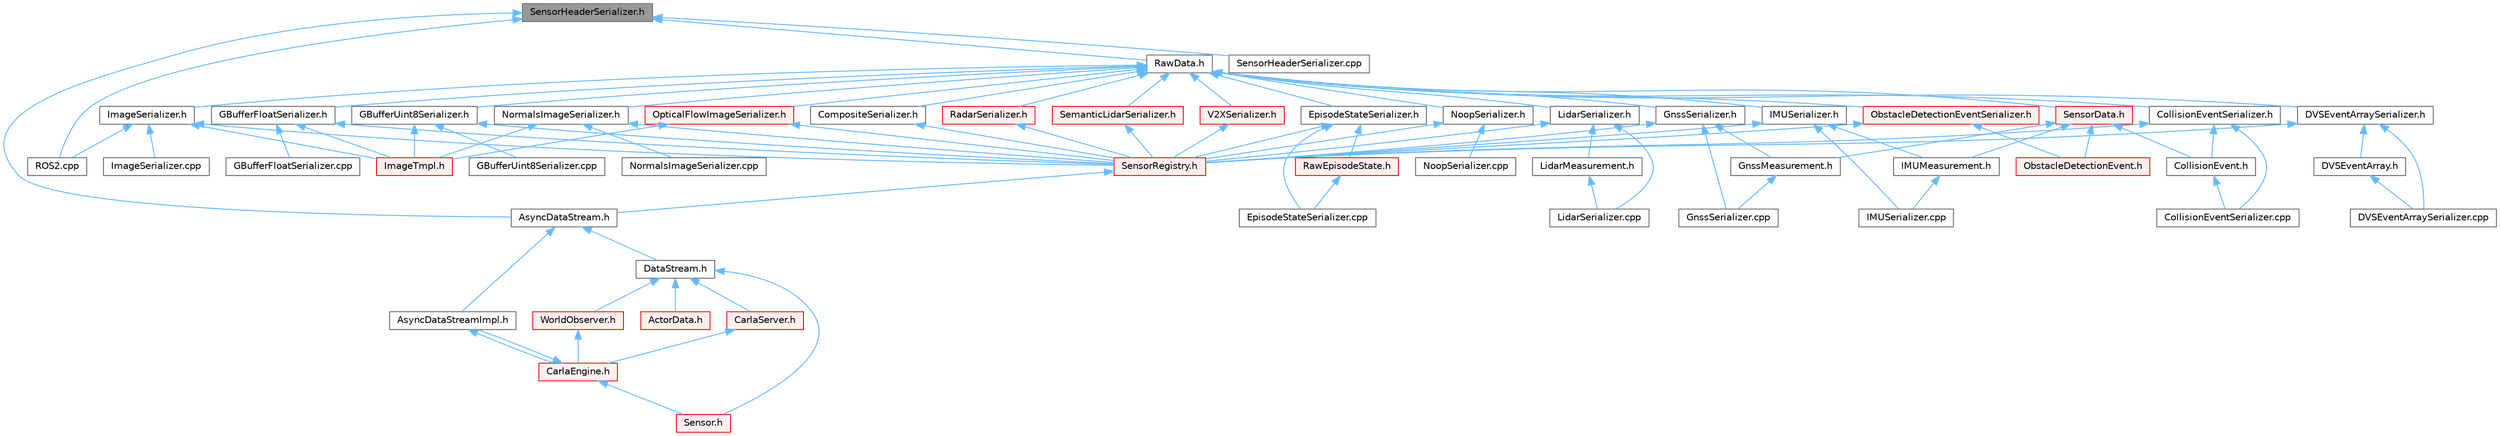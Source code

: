 digraph "SensorHeaderSerializer.h"
{
 // INTERACTIVE_SVG=YES
 // LATEX_PDF_SIZE
  bgcolor="transparent";
  edge [fontname=Helvetica,fontsize=10,labelfontname=Helvetica,labelfontsize=10];
  node [fontname=Helvetica,fontsize=10,shape=box,height=0.2,width=0.4];
  Node1 [id="Node000001",label="SensorHeaderSerializer.h",height=0.2,width=0.4,color="gray40", fillcolor="grey60", style="filled", fontcolor="black",tooltip=" "];
  Node1 -> Node2 [id="edge1_Node000001_Node000002",dir="back",color="steelblue1",style="solid",tooltip=" "];
  Node2 [id="Node000002",label="AsyncDataStream.h",height=0.2,width=0.4,color="grey40", fillcolor="white", style="filled",URL="$d9/d4d/AsyncDataStream_8h.html",tooltip=" "];
  Node2 -> Node3 [id="edge2_Node000002_Node000003",dir="back",color="steelblue1",style="solid",tooltip=" "];
  Node3 [id="Node000003",label="AsyncDataStreamImpl.h",height=0.2,width=0.4,color="grey40", fillcolor="white", style="filled",URL="$d0/d17/AsyncDataStreamImpl_8h.html",tooltip=" "];
  Node3 -> Node4 [id="edge3_Node000003_Node000004",dir="back",color="steelblue1",style="solid",tooltip=" "];
  Node4 [id="Node000004",label="CarlaEngine.h",height=0.2,width=0.4,color="red", fillcolor="#FFF0F0", style="filled",URL="$d0/d11/CarlaEngine_8h.html",tooltip=" "];
  Node4 -> Node3 [id="edge4_Node000004_Node000003",dir="back",color="steelblue1",style="solid",tooltip=" "];
  Node4 -> Node71 [id="edge5_Node000004_Node000071",dir="back",color="steelblue1",style="solid",tooltip=" "];
  Node71 [id="Node000071",label="Sensor.h",height=0.2,width=0.4,color="red", fillcolor="#FFF0F0", style="filled",URL="$d7/d7d/Unreal_2CarlaUE4_2Plugins_2Carla_2Source_2Carla_2Sensor_2Sensor_8h.html",tooltip=" "];
  Node2 -> Node98 [id="edge6_Node000002_Node000098",dir="back",color="steelblue1",style="solid",tooltip=" "];
  Node98 [id="Node000098",label="DataStream.h",height=0.2,width=0.4,color="grey40", fillcolor="white", style="filled",URL="$da/dd9/DataStream_8h.html",tooltip=" "];
  Node98 -> Node99 [id="edge7_Node000098_Node000099",dir="back",color="steelblue1",style="solid",tooltip=" "];
  Node99 [id="Node000099",label="ActorData.h",height=0.2,width=0.4,color="red", fillcolor="#FFF0F0", style="filled",URL="$de/d7d/ActorData_8h.html",tooltip=" "];
  Node98 -> Node109 [id="edge8_Node000098_Node000109",dir="back",color="steelblue1",style="solid",tooltip=" "];
  Node109 [id="Node000109",label="CarlaServer.h",height=0.2,width=0.4,color="red", fillcolor="#FFF0F0", style="filled",URL="$d0/d35/CarlaServer_8h.html",tooltip=" "];
  Node109 -> Node4 [id="edge9_Node000109_Node000004",dir="back",color="steelblue1",style="solid",tooltip=" "];
  Node98 -> Node71 [id="edge10_Node000098_Node000071",dir="back",color="steelblue1",style="solid",tooltip=" "];
  Node98 -> Node120 [id="edge11_Node000098_Node000120",dir="back",color="steelblue1",style="solid",tooltip=" "];
  Node120 [id="Node000120",label="WorldObserver.h",height=0.2,width=0.4,color="red", fillcolor="#FFF0F0", style="filled",URL="$d8/deb/WorldObserver_8h.html",tooltip=" "];
  Node120 -> Node4 [id="edge12_Node000120_Node000004",dir="back",color="steelblue1",style="solid",tooltip=" "];
  Node1 -> Node121 [id="edge13_Node000001_Node000121",dir="back",color="steelblue1",style="solid",tooltip=" "];
  Node121 [id="Node000121",label="ROS2.cpp",height=0.2,width=0.4,color="grey40", fillcolor="white", style="filled",URL="$dd/d14/ROS2_8cpp.html",tooltip=" "];
  Node1 -> Node122 [id="edge14_Node000001_Node000122",dir="back",color="steelblue1",style="solid",tooltip=" "];
  Node122 [id="Node000122",label="RawData.h",height=0.2,width=0.4,color="grey40", fillcolor="white", style="filled",URL="$dc/d62/RawData_8h.html",tooltip=" "];
  Node122 -> Node123 [id="edge15_Node000122_Node000123",dir="back",color="steelblue1",style="solid",tooltip=" "];
  Node123 [id="Node000123",label="CollisionEventSerializer.h",height=0.2,width=0.4,color="grey40", fillcolor="white", style="filled",URL="$d8/d9f/CollisionEventSerializer_8h.html",tooltip=" "];
  Node123 -> Node124 [id="edge16_Node000123_Node000124",dir="back",color="steelblue1",style="solid",tooltip=" "];
  Node124 [id="Node000124",label="CollisionEvent.h",height=0.2,width=0.4,color="grey40", fillcolor="white", style="filled",URL="$d3/d24/CollisionEvent_8h.html",tooltip=" "];
  Node124 -> Node125 [id="edge17_Node000124_Node000125",dir="back",color="steelblue1",style="solid",tooltip=" "];
  Node125 [id="Node000125",label="CollisionEventSerializer.cpp",height=0.2,width=0.4,color="grey40", fillcolor="white", style="filled",URL="$da/dc7/CollisionEventSerializer_8cpp.html",tooltip=" "];
  Node123 -> Node125 [id="edge18_Node000123_Node000125",dir="back",color="steelblue1",style="solid",tooltip=" "];
  Node123 -> Node126 [id="edge19_Node000123_Node000126",dir="back",color="steelblue1",style="solid",tooltip=" "];
  Node126 [id="Node000126",label="SensorRegistry.h",height=0.2,width=0.4,color="red", fillcolor="#FFF0F0", style="filled",URL="$d4/d03/SensorRegistry_8h.html",tooltip=" "];
  Node126 -> Node2 [id="edge20_Node000126_Node000002",dir="back",color="steelblue1",style="solid",tooltip=" "];
  Node122 -> Node128 [id="edge21_Node000122_Node000128",dir="back",color="steelblue1",style="solid",tooltip=" "];
  Node128 [id="Node000128",label="CompositeSerializer.h",height=0.2,width=0.4,color="grey40", fillcolor="white", style="filled",URL="$d0/dc9/CompositeSerializer_8h.html",tooltip=" "];
  Node128 -> Node126 [id="edge22_Node000128_Node000126",dir="back",color="steelblue1",style="solid",tooltip=" "];
  Node122 -> Node129 [id="edge23_Node000122_Node000129",dir="back",color="steelblue1",style="solid",tooltip=" "];
  Node129 [id="Node000129",label="DVSEventArraySerializer.h",height=0.2,width=0.4,color="grey40", fillcolor="white", style="filled",URL="$d7/d74/DVSEventArraySerializer_8h.html",tooltip=" "];
  Node129 -> Node130 [id="edge24_Node000129_Node000130",dir="back",color="steelblue1",style="solid",tooltip=" "];
  Node130 [id="Node000130",label="DVSEventArray.h",height=0.2,width=0.4,color="grey40", fillcolor="white", style="filled",URL="$d5/dc8/DVSEventArray_8h.html",tooltip=" "];
  Node130 -> Node131 [id="edge25_Node000130_Node000131",dir="back",color="steelblue1",style="solid",tooltip=" "];
  Node131 [id="Node000131",label="DVSEventArraySerializer.cpp",height=0.2,width=0.4,color="grey40", fillcolor="white", style="filled",URL="$d0/d60/DVSEventArraySerializer_8cpp.html",tooltip=" "];
  Node129 -> Node131 [id="edge26_Node000129_Node000131",dir="back",color="steelblue1",style="solid",tooltip=" "];
  Node129 -> Node126 [id="edge27_Node000129_Node000126",dir="back",color="steelblue1",style="solid",tooltip=" "];
  Node122 -> Node132 [id="edge28_Node000122_Node000132",dir="back",color="steelblue1",style="solid",tooltip=" "];
  Node132 [id="Node000132",label="EpisodeStateSerializer.h",height=0.2,width=0.4,color="grey40", fillcolor="white", style="filled",URL="$dd/dd8/EpisodeStateSerializer_8h.html",tooltip=" "];
  Node132 -> Node133 [id="edge29_Node000132_Node000133",dir="back",color="steelblue1",style="solid",tooltip=" "];
  Node133 [id="Node000133",label="EpisodeStateSerializer.cpp",height=0.2,width=0.4,color="grey40", fillcolor="white", style="filled",URL="$de/d34/EpisodeStateSerializer_8cpp.html",tooltip=" "];
  Node132 -> Node134 [id="edge30_Node000132_Node000134",dir="back",color="steelblue1",style="solid",tooltip=" "];
  Node134 [id="Node000134",label="RawEpisodeState.h",height=0.2,width=0.4,color="red", fillcolor="#FFF0F0", style="filled",URL="$dd/d7d/RawEpisodeState_8h.html",tooltip=" "];
  Node134 -> Node133 [id="edge31_Node000134_Node000133",dir="back",color="steelblue1",style="solid",tooltip=" "];
  Node132 -> Node126 [id="edge32_Node000132_Node000126",dir="back",color="steelblue1",style="solid",tooltip=" "];
  Node122 -> Node221 [id="edge33_Node000122_Node000221",dir="back",color="steelblue1",style="solid",tooltip=" "];
  Node221 [id="Node000221",label="GBufferFloatSerializer.h",height=0.2,width=0.4,color="grey40", fillcolor="white", style="filled",URL="$d8/d61/GBufferFloatSerializer_8h.html",tooltip=" "];
  Node221 -> Node222 [id="edge34_Node000221_Node000222",dir="back",color="steelblue1",style="solid",tooltip=" "];
  Node222 [id="Node000222",label="GBufferFloatSerializer.cpp",height=0.2,width=0.4,color="grey40", fillcolor="white", style="filled",URL="$d5/d75/GBufferFloatSerializer_8cpp.html",tooltip=" "];
  Node221 -> Node223 [id="edge35_Node000221_Node000223",dir="back",color="steelblue1",style="solid",tooltip=" "];
  Node223 [id="Node000223",label="ImageTmpl.h",height=0.2,width=0.4,color="red", fillcolor="#FFF0F0", style="filled",URL="$d5/dca/ImageTmpl_8h.html",tooltip=" "];
  Node221 -> Node126 [id="edge36_Node000221_Node000126",dir="back",color="steelblue1",style="solid",tooltip=" "];
  Node122 -> Node232 [id="edge37_Node000122_Node000232",dir="back",color="steelblue1",style="solid",tooltip=" "];
  Node232 [id="Node000232",label="GBufferUint8Serializer.h",height=0.2,width=0.4,color="grey40", fillcolor="white", style="filled",URL="$d4/d68/GBufferUint8Serializer_8h.html",tooltip=" "];
  Node232 -> Node225 [id="edge38_Node000232_Node000225",dir="back",color="steelblue1",style="solid",tooltip=" "];
  Node225 [id="Node000225",label="GBufferUint8Serializer.cpp",height=0.2,width=0.4,color="grey40", fillcolor="white", style="filled",URL="$d2/dd7/GBufferUint8Serializer_8cpp.html",tooltip=" "];
  Node232 -> Node223 [id="edge39_Node000232_Node000223",dir="back",color="steelblue1",style="solid",tooltip=" "];
  Node232 -> Node126 [id="edge40_Node000232_Node000126",dir="back",color="steelblue1",style="solid",tooltip=" "];
  Node122 -> Node233 [id="edge41_Node000122_Node000233",dir="back",color="steelblue1",style="solid",tooltip=" "];
  Node233 [id="Node000233",label="GnssSerializer.h",height=0.2,width=0.4,color="grey40", fillcolor="white", style="filled",URL="$d6/dc5/GnssSerializer_8h.html",tooltip=" "];
  Node233 -> Node234 [id="edge42_Node000233_Node000234",dir="back",color="steelblue1",style="solid",tooltip=" "];
  Node234 [id="Node000234",label="GnssMeasurement.h",height=0.2,width=0.4,color="grey40", fillcolor="white", style="filled",URL="$d8/d6d/GnssMeasurement_8h.html",tooltip=" "];
  Node234 -> Node235 [id="edge43_Node000234_Node000235",dir="back",color="steelblue1",style="solid",tooltip=" "];
  Node235 [id="Node000235",label="GnssSerializer.cpp",height=0.2,width=0.4,color="grey40", fillcolor="white", style="filled",URL="$d1/dfb/GnssSerializer_8cpp.html",tooltip=" "];
  Node233 -> Node235 [id="edge44_Node000233_Node000235",dir="back",color="steelblue1",style="solid",tooltip=" "];
  Node233 -> Node126 [id="edge45_Node000233_Node000126",dir="back",color="steelblue1",style="solid",tooltip=" "];
  Node122 -> Node236 [id="edge46_Node000122_Node000236",dir="back",color="steelblue1",style="solid",tooltip=" "];
  Node236 [id="Node000236",label="IMUSerializer.h",height=0.2,width=0.4,color="grey40", fillcolor="white", style="filled",URL="$db/daa/IMUSerializer_8h.html",tooltip=" "];
  Node236 -> Node237 [id="edge47_Node000236_Node000237",dir="back",color="steelblue1",style="solid",tooltip=" "];
  Node237 [id="Node000237",label="IMUMeasurement.h",height=0.2,width=0.4,color="grey40", fillcolor="white", style="filled",URL="$d1/d36/IMUMeasurement_8h.html",tooltip=" "];
  Node237 -> Node238 [id="edge48_Node000237_Node000238",dir="back",color="steelblue1",style="solid",tooltip=" "];
  Node238 [id="Node000238",label="IMUSerializer.cpp",height=0.2,width=0.4,color="grey40", fillcolor="white", style="filled",URL="$df/dec/IMUSerializer_8cpp.html",tooltip=" "];
  Node236 -> Node238 [id="edge49_Node000236_Node000238",dir="back",color="steelblue1",style="solid",tooltip=" "];
  Node236 -> Node126 [id="edge50_Node000236_Node000126",dir="back",color="steelblue1",style="solid",tooltip=" "];
  Node122 -> Node239 [id="edge51_Node000122_Node000239",dir="back",color="steelblue1",style="solid",tooltip=" "];
  Node239 [id="Node000239",label="ImageSerializer.h",height=0.2,width=0.4,color="grey40", fillcolor="white", style="filled",URL="$de/dbf/ImageSerializer_8h.html",tooltip=" "];
  Node239 -> Node226 [id="edge52_Node000239_Node000226",dir="back",color="steelblue1",style="solid",tooltip=" "];
  Node226 [id="Node000226",label="ImageSerializer.cpp",height=0.2,width=0.4,color="grey40", fillcolor="white", style="filled",URL="$d2/d47/ImageSerializer_8cpp.html",tooltip=" "];
  Node239 -> Node223 [id="edge53_Node000239_Node000223",dir="back",color="steelblue1",style="solid",tooltip=" "];
  Node239 -> Node121 [id="edge54_Node000239_Node000121",dir="back",color="steelblue1",style="solid",tooltip=" "];
  Node239 -> Node126 [id="edge55_Node000239_Node000126",dir="back",color="steelblue1",style="solid",tooltip=" "];
  Node122 -> Node240 [id="edge56_Node000122_Node000240",dir="back",color="steelblue1",style="solid",tooltip=" "];
  Node240 [id="Node000240",label="LidarSerializer.h",height=0.2,width=0.4,color="grey40", fillcolor="white", style="filled",URL="$d1/de3/LidarSerializer_8h.html",tooltip=" "];
  Node240 -> Node241 [id="edge57_Node000240_Node000241",dir="back",color="steelblue1",style="solid",tooltip=" "];
  Node241 [id="Node000241",label="LidarMeasurement.h",height=0.2,width=0.4,color="grey40", fillcolor="white", style="filled",URL="$d4/dbb/LidarMeasurement_8h.html",tooltip=" "];
  Node241 -> Node242 [id="edge58_Node000241_Node000242",dir="back",color="steelblue1",style="solid",tooltip=" "];
  Node242 [id="Node000242",label="LidarSerializer.cpp",height=0.2,width=0.4,color="grey40", fillcolor="white", style="filled",URL="$db/d0f/LidarSerializer_8cpp.html",tooltip=" "];
  Node240 -> Node242 [id="edge59_Node000240_Node000242",dir="back",color="steelblue1",style="solid",tooltip=" "];
  Node240 -> Node126 [id="edge60_Node000240_Node000126",dir="back",color="steelblue1",style="solid",tooltip=" "];
  Node122 -> Node243 [id="edge61_Node000122_Node000243",dir="back",color="steelblue1",style="solid",tooltip=" "];
  Node243 [id="Node000243",label="NoopSerializer.h",height=0.2,width=0.4,color="grey40", fillcolor="white", style="filled",URL="$da/d3e/NoopSerializer_8h.html",tooltip=" "];
  Node243 -> Node244 [id="edge62_Node000243_Node000244",dir="back",color="steelblue1",style="solid",tooltip=" "];
  Node244 [id="Node000244",label="NoopSerializer.cpp",height=0.2,width=0.4,color="grey40", fillcolor="white", style="filled",URL="$db/d86/NoopSerializer_8cpp.html",tooltip=" "];
  Node243 -> Node126 [id="edge63_Node000243_Node000126",dir="back",color="steelblue1",style="solid",tooltip=" "];
  Node122 -> Node245 [id="edge64_Node000122_Node000245",dir="back",color="steelblue1",style="solid",tooltip=" "];
  Node245 [id="Node000245",label="NormalsImageSerializer.h",height=0.2,width=0.4,color="grey40", fillcolor="white", style="filled",URL="$dd/d9f/NormalsImageSerializer_8h.html",tooltip=" "];
  Node245 -> Node223 [id="edge65_Node000245_Node000223",dir="back",color="steelblue1",style="solid",tooltip=" "];
  Node245 -> Node227 [id="edge66_Node000245_Node000227",dir="back",color="steelblue1",style="solid",tooltip=" "];
  Node227 [id="Node000227",label="NormalsImageSerializer.cpp",height=0.2,width=0.4,color="grey40", fillcolor="white", style="filled",URL="$d3/dc3/NormalsImageSerializer_8cpp.html",tooltip=" "];
  Node245 -> Node126 [id="edge67_Node000245_Node000126",dir="back",color="steelblue1",style="solid",tooltip=" "];
  Node122 -> Node246 [id="edge68_Node000122_Node000246",dir="back",color="steelblue1",style="solid",tooltip=" "];
  Node246 [id="Node000246",label="ObstacleDetectionEventSerializer.h",height=0.2,width=0.4,color="red", fillcolor="#FFF0F0", style="filled",URL="$d3/d5c/ObstacleDetectionEventSerializer_8h.html",tooltip=" "];
  Node246 -> Node173 [id="edge69_Node000246_Node000173",dir="back",color="steelblue1",style="solid",tooltip=" "];
  Node173 [id="Node000173",label="ObstacleDetectionEvent.h",height=0.2,width=0.4,color="red", fillcolor="#FFF0F0", style="filled",URL="$d5/d1b/ObstacleDetectionEvent_8h.html",tooltip=" "];
  Node246 -> Node126 [id="edge70_Node000246_Node000126",dir="back",color="steelblue1",style="solid",tooltip=" "];
  Node122 -> Node247 [id="edge71_Node000122_Node000247",dir="back",color="steelblue1",style="solid",tooltip=" "];
  Node247 [id="Node000247",label="OpticalFlowImageSerializer.h",height=0.2,width=0.4,color="red", fillcolor="#FFF0F0", style="filled",URL="$dd/d8a/OpticalFlowImageSerializer_8h.html",tooltip=" "];
  Node247 -> Node223 [id="edge72_Node000247_Node000223",dir="back",color="steelblue1",style="solid",tooltip=" "];
  Node247 -> Node126 [id="edge73_Node000247_Node000126",dir="back",color="steelblue1",style="solid",tooltip=" "];
  Node122 -> Node248 [id="edge74_Node000122_Node000248",dir="back",color="steelblue1",style="solid",tooltip=" "];
  Node248 [id="Node000248",label="RadarSerializer.h",height=0.2,width=0.4,color="red", fillcolor="#FFF0F0", style="filled",URL="$db/d71/RadarSerializer_8h.html",tooltip=" "];
  Node248 -> Node126 [id="edge75_Node000248_Node000126",dir="back",color="steelblue1",style="solid",tooltip=" "];
  Node122 -> Node251 [id="edge76_Node000122_Node000251",dir="back",color="steelblue1",style="solid",tooltip=" "];
  Node251 [id="Node000251",label="SemanticLidarSerializer.h",height=0.2,width=0.4,color="red", fillcolor="#FFF0F0", style="filled",URL="$dd/d23/SemanticLidarSerializer_8h.html",tooltip=" "];
  Node251 -> Node126 [id="edge77_Node000251_Node000126",dir="back",color="steelblue1",style="solid",tooltip=" "];
  Node122 -> Node254 [id="edge78_Node000122_Node000254",dir="back",color="steelblue1",style="solid",tooltip=" "];
  Node254 [id="Node000254",label="SensorData.h",height=0.2,width=0.4,color="red", fillcolor="#FFF0F0", style="filled",URL="$d0/d07/SensorData_8h.html",tooltip=" "];
  Node254 -> Node124 [id="edge79_Node000254_Node000124",dir="back",color="steelblue1",style="solid",tooltip=" "];
  Node254 -> Node234 [id="edge80_Node000254_Node000234",dir="back",color="steelblue1",style="solid",tooltip=" "];
  Node254 -> Node237 [id="edge81_Node000254_Node000237",dir="back",color="steelblue1",style="solid",tooltip=" "];
  Node254 -> Node173 [id="edge82_Node000254_Node000173",dir="back",color="steelblue1",style="solid",tooltip=" "];
  Node122 -> Node258 [id="edge83_Node000122_Node000258",dir="back",color="steelblue1",style="solid",tooltip=" "];
  Node258 [id="Node000258",label="V2XSerializer.h",height=0.2,width=0.4,color="red", fillcolor="#FFF0F0", style="filled",URL="$d6/da8/V2XSerializer_8h.html",tooltip=" "];
  Node258 -> Node126 [id="edge84_Node000258_Node000126",dir="back",color="steelblue1",style="solid",tooltip=" "];
  Node1 -> Node259 [id="edge85_Node000001_Node000259",dir="back",color="steelblue1",style="solid",tooltip=" "];
  Node259 [id="Node000259",label="SensorHeaderSerializer.cpp",height=0.2,width=0.4,color="grey40", fillcolor="white", style="filled",URL="$dd/d27/SensorHeaderSerializer_8cpp.html",tooltip=" "];
}

